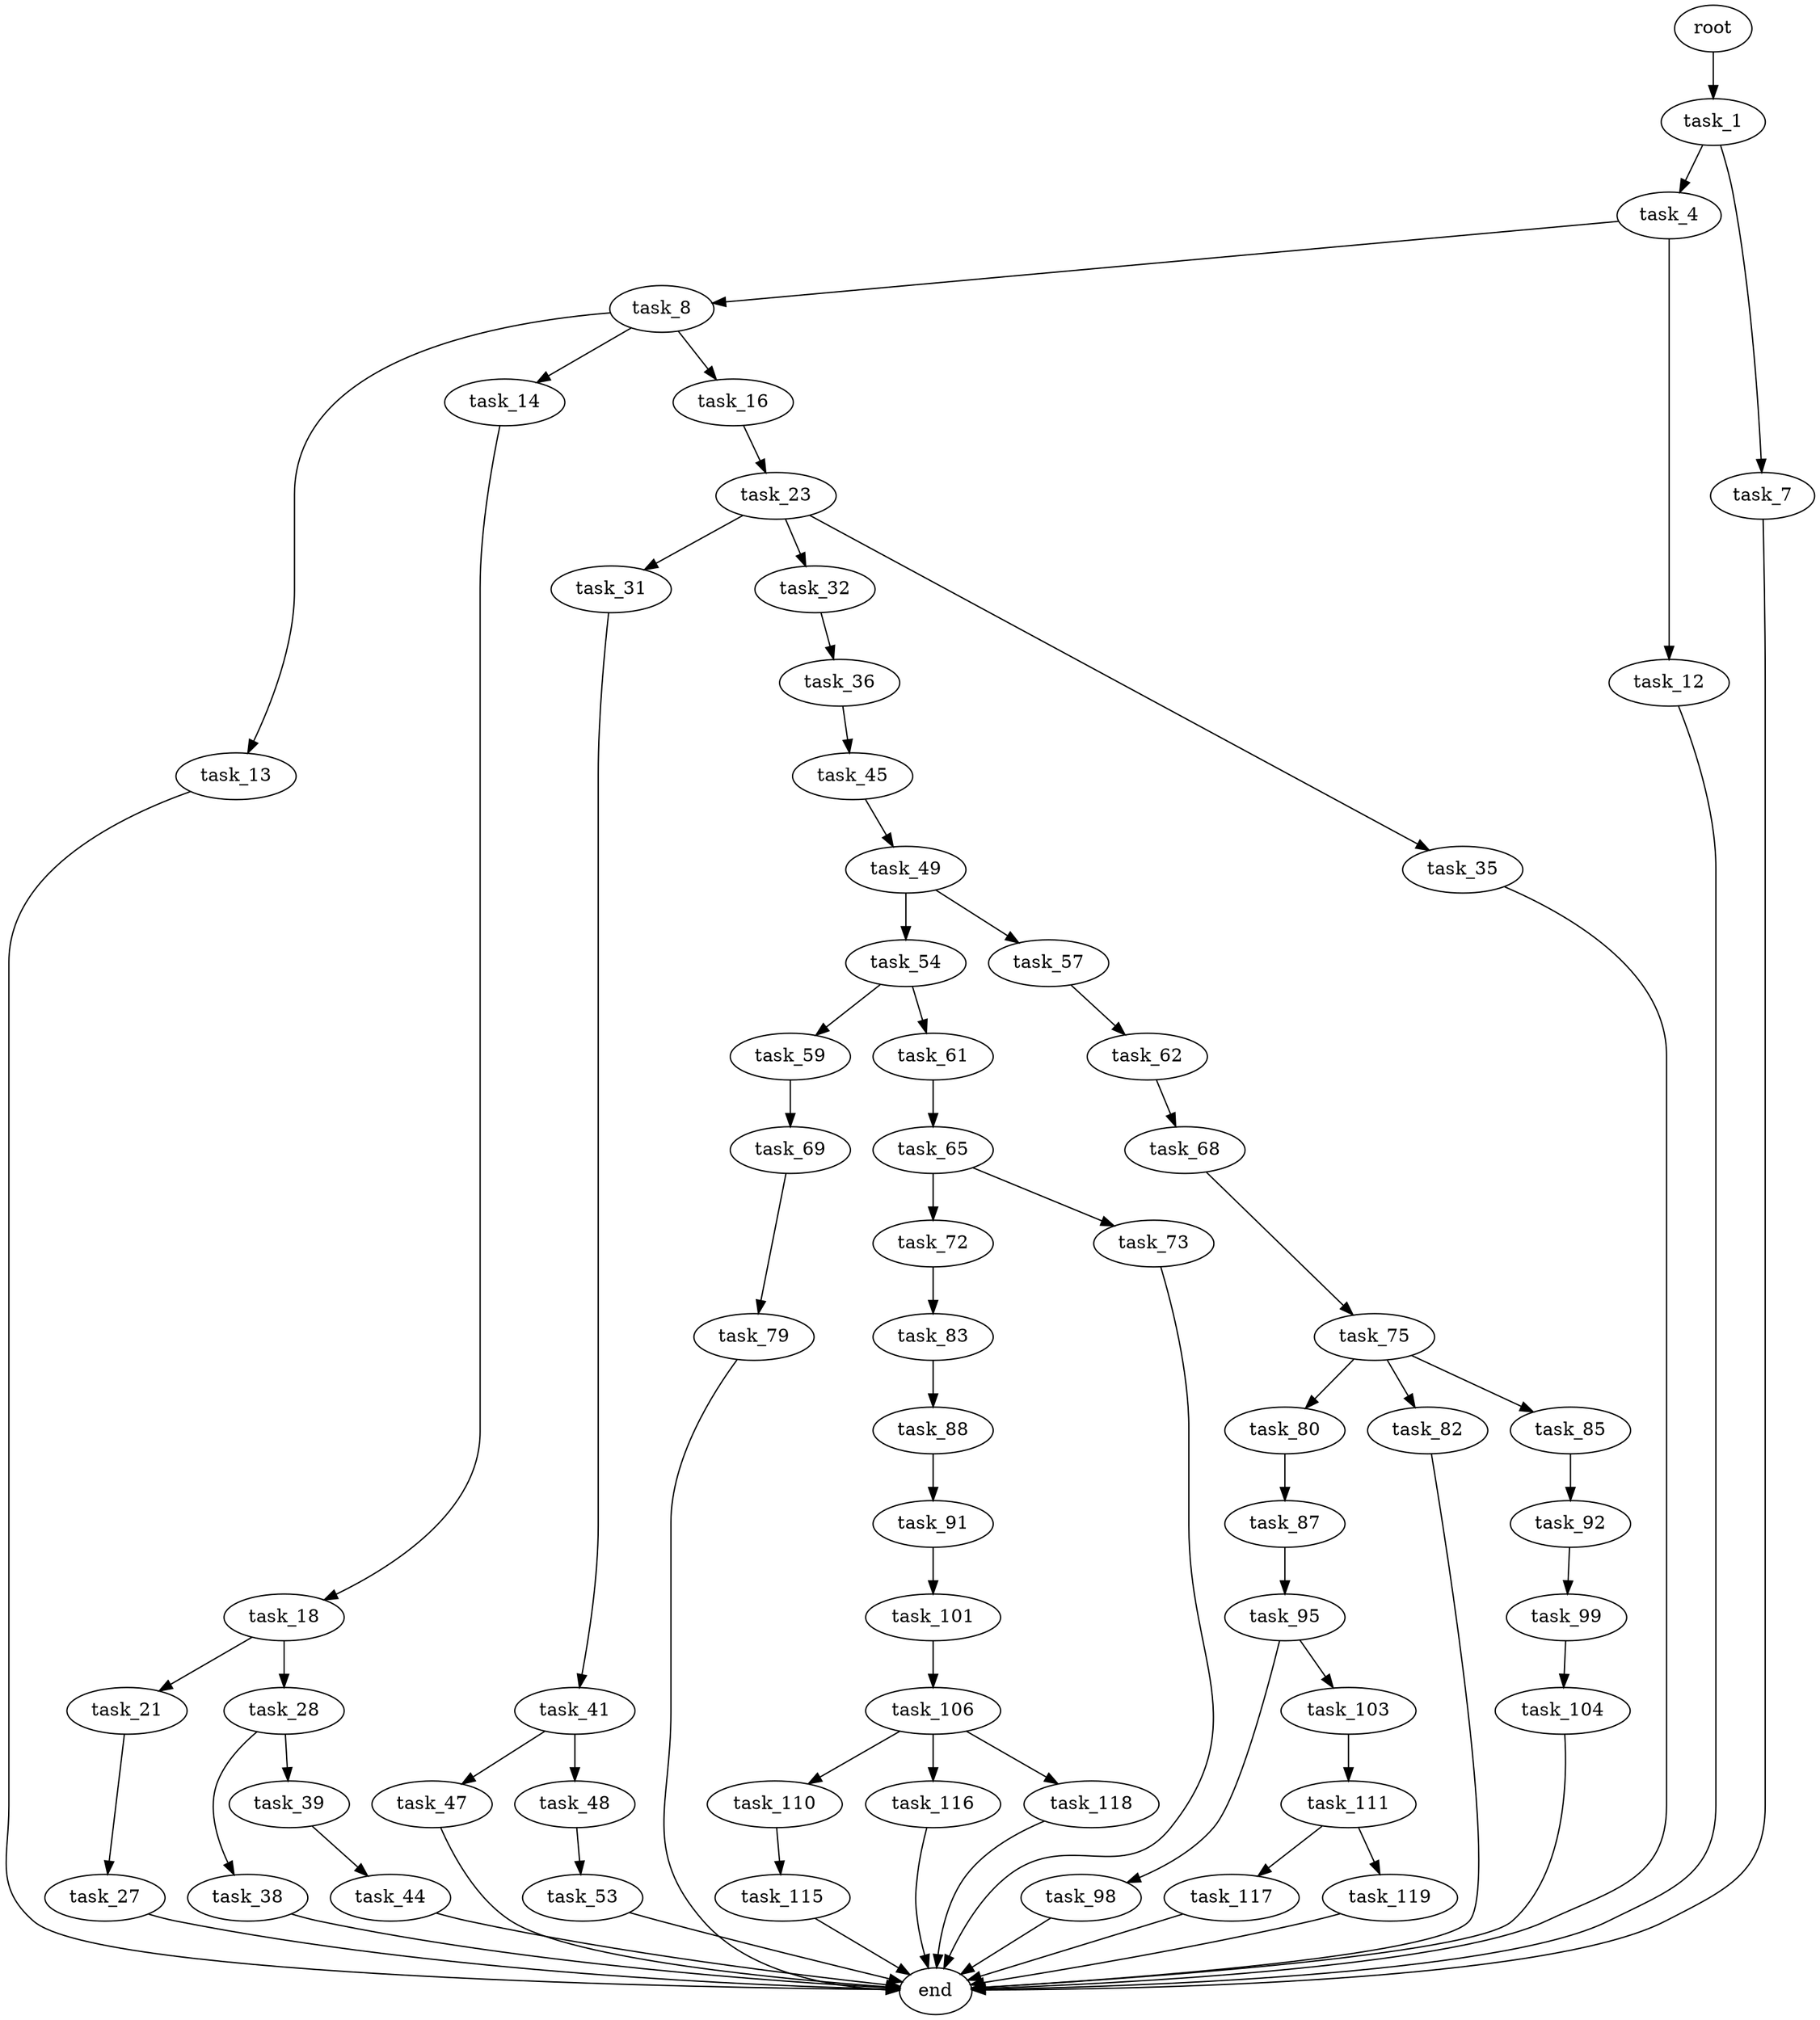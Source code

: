 digraph G {
  root [size="0.000000"];
  task_1 [size="468563749379.000000"];
  task_4 [size="231928233984.000000"];
  task_7 [size="8737078220.000000"];
  task_8 [size="552280658047.000000"];
  task_12 [size="296012693444.000000"];
  end [size="0.000000"];
  task_13 [size="1942681727.000000"];
  task_14 [size="782757789696.000000"];
  task_16 [size="241576567628.000000"];
  task_18 [size="1073741824000.000000"];
  task_23 [size="11560947077.000000"];
  task_21 [size="8589934592.000000"];
  task_28 [size="28991029248.000000"];
  task_27 [size="191437466849.000000"];
  task_31 [size="10847028359.000000"];
  task_32 [size="802612671328.000000"];
  task_35 [size="1073741824000.000000"];
  task_38 [size="242888939370.000000"];
  task_39 [size="31376009548.000000"];
  task_41 [size="19561697880.000000"];
  task_36 [size="95500360644.000000"];
  task_45 [size="480617602649.000000"];
  task_44 [size="1073741824000.000000"];
  task_47 [size="2751602067.000000"];
  task_48 [size="1794012998.000000"];
  task_49 [size="660389591420.000000"];
  task_53 [size="549755813888.000000"];
  task_54 [size="368293445632.000000"];
  task_57 [size="134217728000.000000"];
  task_59 [size="248119984977.000000"];
  task_61 [size="11647434374.000000"];
  task_62 [size="60062105872.000000"];
  task_69 [size="7000400608.000000"];
  task_65 [size="25853335556.000000"];
  task_68 [size="411299881487.000000"];
  task_72 [size="8589934592.000000"];
  task_73 [size="38440616710.000000"];
  task_75 [size="134217728000.000000"];
  task_79 [size="203658211788.000000"];
  task_83 [size="459807453795.000000"];
  task_80 [size="132154691720.000000"];
  task_82 [size="4225387076.000000"];
  task_85 [size="1073741824000.000000"];
  task_87 [size="68719476736.000000"];
  task_88 [size="108180342699.000000"];
  task_92 [size="678190299440.000000"];
  task_95 [size="7848803977.000000"];
  task_91 [size="13208776125.000000"];
  task_101 [size="344881013754.000000"];
  task_99 [size="223493841734.000000"];
  task_98 [size="24553584570.000000"];
  task_103 [size="28991029248.000000"];
  task_104 [size="8589934592.000000"];
  task_106 [size="37035137004.000000"];
  task_111 [size="414500954608.000000"];
  task_110 [size="33846310328.000000"];
  task_116 [size="311499164811.000000"];
  task_118 [size="549755813888.000000"];
  task_115 [size="19286472818.000000"];
  task_117 [size="549755813888.000000"];
  task_119 [size="231928233984.000000"];

  root -> task_1 [size="1.000000"];
  task_1 -> task_4 [size="411041792.000000"];
  task_1 -> task_7 [size="411041792.000000"];
  task_4 -> task_8 [size="301989888.000000"];
  task_4 -> task_12 [size="301989888.000000"];
  task_7 -> end [size="1.000000"];
  task_8 -> task_13 [size="679477248.000000"];
  task_8 -> task_14 [size="679477248.000000"];
  task_8 -> task_16 [size="679477248.000000"];
  task_12 -> end [size="1.000000"];
  task_13 -> end [size="1.000000"];
  task_14 -> task_18 [size="679477248.000000"];
  task_16 -> task_23 [size="679477248.000000"];
  task_18 -> task_21 [size="838860800.000000"];
  task_18 -> task_28 [size="838860800.000000"];
  task_23 -> task_31 [size="679477248.000000"];
  task_23 -> task_32 [size="679477248.000000"];
  task_23 -> task_35 [size="679477248.000000"];
  task_21 -> task_27 [size="33554432.000000"];
  task_28 -> task_38 [size="75497472.000000"];
  task_28 -> task_39 [size="75497472.000000"];
  task_27 -> end [size="1.000000"];
  task_31 -> task_41 [size="209715200.000000"];
  task_32 -> task_36 [size="536870912.000000"];
  task_35 -> end [size="1.000000"];
  task_38 -> end [size="1.000000"];
  task_39 -> task_44 [size="679477248.000000"];
  task_41 -> task_47 [size="536870912.000000"];
  task_41 -> task_48 [size="536870912.000000"];
  task_36 -> task_45 [size="134217728.000000"];
  task_45 -> task_49 [size="411041792.000000"];
  task_44 -> end [size="1.000000"];
  task_47 -> end [size="1.000000"];
  task_48 -> task_53 [size="75497472.000000"];
  task_49 -> task_54 [size="536870912.000000"];
  task_49 -> task_57 [size="536870912.000000"];
  task_53 -> end [size="1.000000"];
  task_54 -> task_59 [size="411041792.000000"];
  task_54 -> task_61 [size="411041792.000000"];
  task_57 -> task_62 [size="209715200.000000"];
  task_59 -> task_69 [size="838860800.000000"];
  task_61 -> task_65 [size="209715200.000000"];
  task_62 -> task_68 [size="75497472.000000"];
  task_69 -> task_79 [size="134217728.000000"];
  task_65 -> task_72 [size="838860800.000000"];
  task_65 -> task_73 [size="838860800.000000"];
  task_68 -> task_75 [size="679477248.000000"];
  task_72 -> task_83 [size="33554432.000000"];
  task_73 -> end [size="1.000000"];
  task_75 -> task_80 [size="209715200.000000"];
  task_75 -> task_82 [size="209715200.000000"];
  task_75 -> task_85 [size="209715200.000000"];
  task_79 -> end [size="1.000000"];
  task_83 -> task_88 [size="679477248.000000"];
  task_80 -> task_87 [size="209715200.000000"];
  task_82 -> end [size="1.000000"];
  task_85 -> task_92 [size="838860800.000000"];
  task_87 -> task_95 [size="134217728.000000"];
  task_88 -> task_91 [size="209715200.000000"];
  task_92 -> task_99 [size="838860800.000000"];
  task_95 -> task_98 [size="679477248.000000"];
  task_95 -> task_103 [size="679477248.000000"];
  task_91 -> task_101 [size="411041792.000000"];
  task_101 -> task_106 [size="838860800.000000"];
  task_99 -> task_104 [size="411041792.000000"];
  task_98 -> end [size="1.000000"];
  task_103 -> task_111 [size="75497472.000000"];
  task_104 -> end [size="1.000000"];
  task_106 -> task_110 [size="679477248.000000"];
  task_106 -> task_116 [size="679477248.000000"];
  task_106 -> task_118 [size="679477248.000000"];
  task_111 -> task_117 [size="536870912.000000"];
  task_111 -> task_119 [size="536870912.000000"];
  task_110 -> task_115 [size="679477248.000000"];
  task_116 -> end [size="1.000000"];
  task_118 -> end [size="1.000000"];
  task_115 -> end [size="1.000000"];
  task_117 -> end [size="1.000000"];
  task_119 -> end [size="1.000000"];
}
